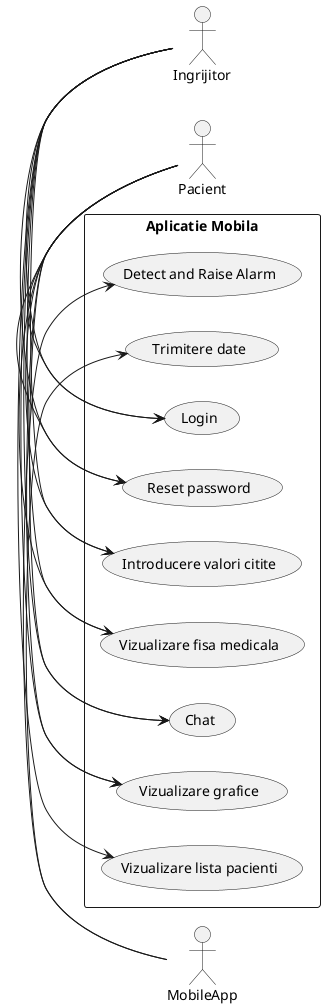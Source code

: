 @startuml MobileAppUCs

left to right direction

actor "MobileApp" as MobileApp
actor "Pacient" as Pacient
actor "Ingrijitor" as Ingrijitor

rectangle "Aplicatie Mobila" {
    MobileApp -> (Detect and Raise Alarm)
    MobileApp -> (Trimitere date)

    Pacient -left-> (Login)
    Pacient -left-> (Reset password)
    Pacient -left-> (Introducere valori citite)
    Pacient -left-> (Vizualizare fisa medicala)
    Pacient -left-> (Chat)
    Pacient -left-> (Vizualizare grafice)

    Ingrijitor -right-> (Login)
    Ingrijitor -right-> (Reset password)
    Ingrijitor -right-> (Vizualizare lista pacienti)
    Ingrijitor -right-> (Introducere valori citite)
    Ingrijitor -right-> (Vizualizare fisa medicala)
    Ingrijitor -right-> (Chat)
    Ingrijitor -right-> (Vizualizare grafice)

}

@enduml